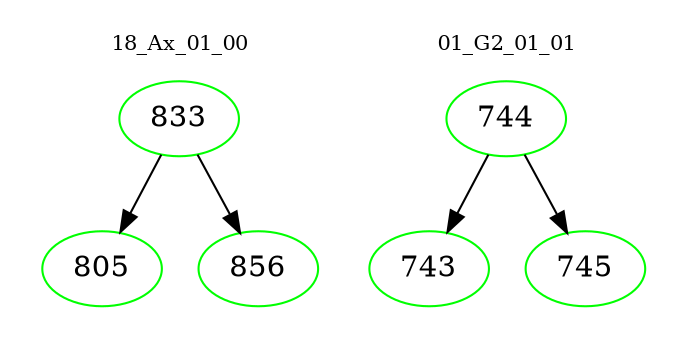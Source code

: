 digraph{
subgraph cluster_0 {
color = white
label = "18_Ax_01_00";
fontsize=10;
T0_833 [label="833", color="green"]
T0_833 -> T0_805 [color="black"]
T0_805 [label="805", color="green"]
T0_833 -> T0_856 [color="black"]
T0_856 [label="856", color="green"]
}
subgraph cluster_1 {
color = white
label = "01_G2_01_01";
fontsize=10;
T1_744 [label="744", color="green"]
T1_744 -> T1_743 [color="black"]
T1_743 [label="743", color="green"]
T1_744 -> T1_745 [color="black"]
T1_745 [label="745", color="green"]
}
}
